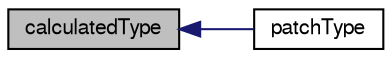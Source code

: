 digraph "calculatedType"
{
  bgcolor="transparent";
  edge [fontname="FreeSans",fontsize="10",labelfontname="FreeSans",labelfontsize="10"];
  node [fontname="FreeSans",fontsize="10",shape=record];
  rankdir="LR";
  Node912 [label="calculatedType",height=0.2,width=0.4,color="black", fillcolor="grey75", style="filled", fontcolor="black"];
  Node912 -> Node913 [dir="back",color="midnightblue",fontsize="10",style="solid",fontname="FreeSans"];
  Node913 [label="patchType",height=0.2,width=0.4,color="black",URL="$a22354.html#a00445cd30e48f4f71c8767e2461d6525",tooltip="Optional patch type. "];
}
